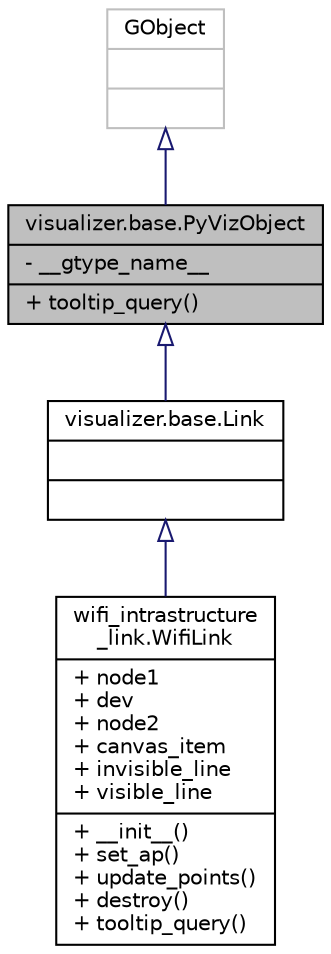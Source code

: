 digraph "visualizer.base.PyVizObject"
{
  edge [fontname="Helvetica",fontsize="10",labelfontname="Helvetica",labelfontsize="10"];
  node [fontname="Helvetica",fontsize="10",shape=record];
  Node1 [label="{visualizer.base.PyVizObject\n|- __gtype_name__\l|+ tooltip_query()\l}",height=0.2,width=0.4,color="black", fillcolor="grey75", style="filled", fontcolor="black"];
  Node2 -> Node1 [dir="back",color="midnightblue",fontsize="10",style="solid",arrowtail="onormal"];
  Node2 [label="{GObject\n||}",height=0.2,width=0.4,color="grey75", fillcolor="white", style="filled"];
  Node1 -> Node3 [dir="back",color="midnightblue",fontsize="10",style="solid",arrowtail="onormal"];
  Node3 [label="{visualizer.base.Link\n||}",height=0.2,width=0.4,color="black", fillcolor="white", style="filled",URL="$da/d88/classvisualizer_1_1base_1_1Link.html",tooltip="Link class. "];
  Node3 -> Node4 [dir="back",color="midnightblue",fontsize="10",style="solid",arrowtail="onormal"];
  Node4 [label="{wifi_intrastructure\l_link.WifiLink\n|+ node1\l+ dev\l+ node2\l+ canvas_item\l+ invisible_line\l+ visible_line\l|+ __init__()\l+ set_ap()\l+ update_points()\l+ destroy()\l+ tooltip_query()\l}",height=0.2,width=0.4,color="black", fillcolor="white", style="filled",URL="$d7/de9/classwifi__intrastructure__link_1_1WifiLink.html",tooltip="WifiLink class. "];
}
